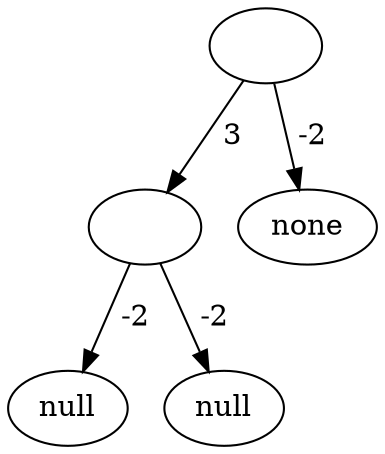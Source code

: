 digraph DecisionTree {
graph [ordering="out"];
  0 [label=""];
  0 -> 1 [label=" 3"];
  1 [label=""];
  1 -> 2 [label=" -2"];
  2 [label="null"];
  1 -> 3 [label=" -2"];
  3 [label="null"];
  0 -> 4 [label=" -2"];
  4 [label="none"];
}
